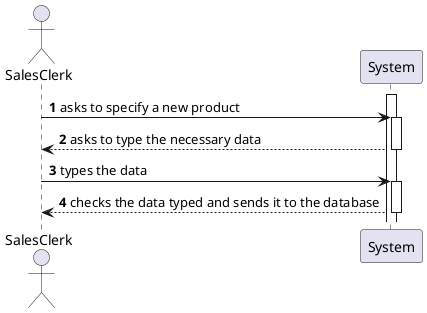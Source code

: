 @startuml
'https://plantuml.com/sequence-diagram

autonumber
actor SalesClerk
participant System
activate System

SalesClerk -> System: asks to specify a new product
activate System

System --> SalesClerk: asks to type the necessary data
deactivate System

SalesClerk -> System: types the data
activate System

System --> SalesClerk: checks the data typed and sends it to the database
deactivate System
@enduml